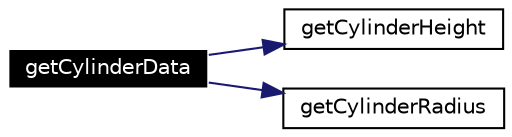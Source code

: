 digraph G
{
  edge [fontname="Helvetica",fontsize=10,labelfontname="Helvetica",labelfontsize=10];
  node [fontname="Helvetica",fontsize=10,shape=record];
  rankdir=LR;
  Node1 [label="getCylinderData",height=0.2,width=0.4,color="white", fillcolor="black", style="filled" fontcolor="white"];
  Node1 -> Node2 [color="midnightblue",fontsize=10,style="solid"];
  Node2 [label="getCylinderHeight",height=0.2,width=0.4,color="black", fillcolor="white", style="filled",URL="$cylinder_i_o_8c.html#585a90cce19544d7b64478ba46f8ad26"];
  Node1 -> Node3 [color="midnightblue",fontsize=10,style="solid"];
  Node3 [label="getCylinderRadius",height=0.2,width=0.4,color="black", fillcolor="white", style="filled",URL="$cylinder_i_o_8c.html#9fc989da911ad0ede3644d16b086f4fc"];
}
